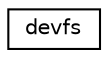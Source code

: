 digraph "Graphical Class Hierarchy"
{
 // LATEX_PDF_SIZE
  edge [fontname="Helvetica",fontsize="10",labelfontname="Helvetica",labelfontsize="10"];
  node [fontname="Helvetica",fontsize="10",shape=record];
  rankdir="LR";
  Node0 [label="devfs",height=0.2,width=0.4,color="black", fillcolor="white", style="filled",URL="$structdevfs.html",tooltip="A device \"file\" consists of a file name and an opaque pointer to device driver private data."];
}
